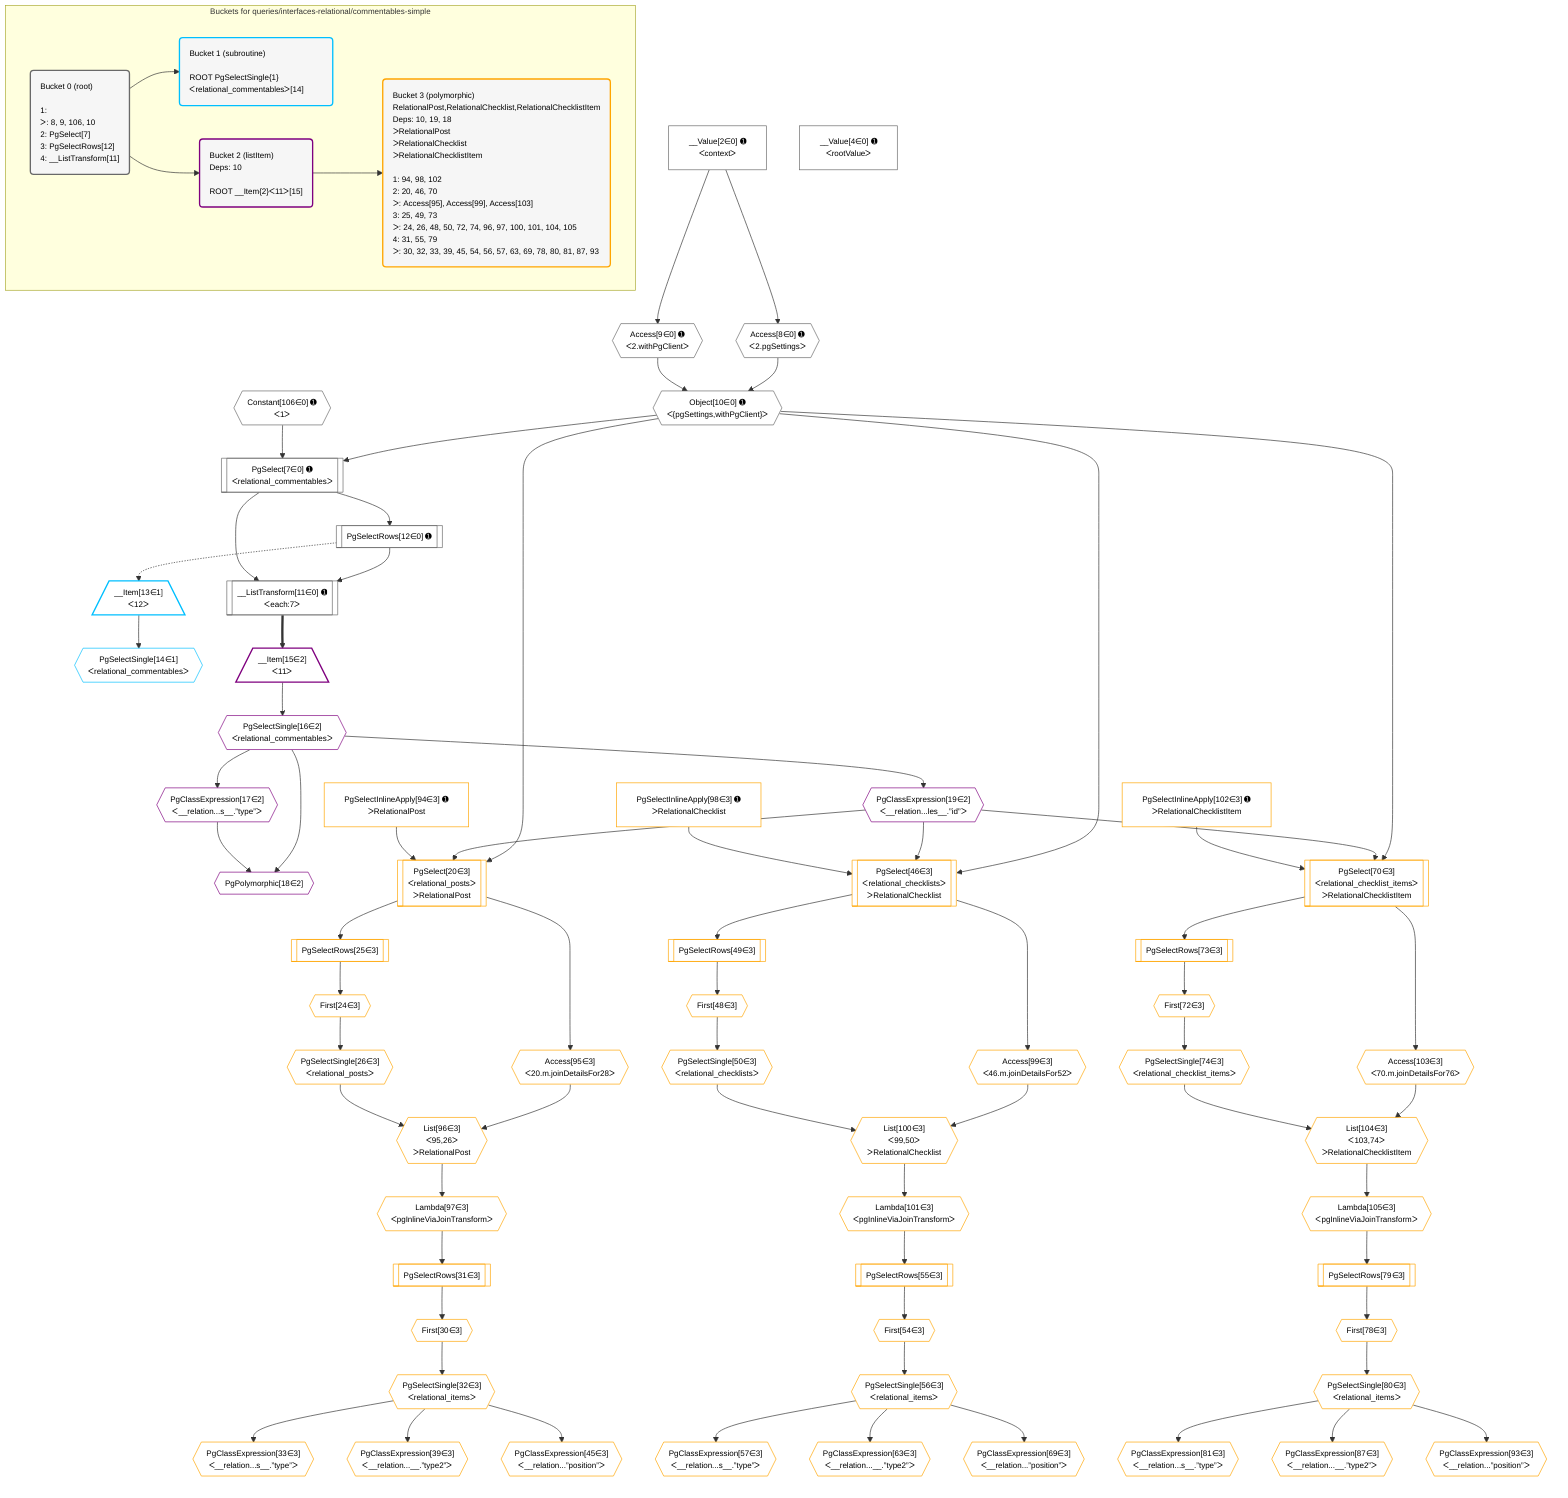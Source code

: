 %%{init: {'themeVariables': { 'fontSize': '12px'}}}%%
graph TD
    classDef path fill:#eee,stroke:#000,color:#000
    classDef plan fill:#fff,stroke-width:1px,color:#000
    classDef itemplan fill:#fff,stroke-width:2px,color:#000
    classDef unbatchedplan fill:#dff,stroke-width:1px,color:#000
    classDef sideeffectplan fill:#fcc,stroke-width:2px,color:#000
    classDef bucket fill:#f6f6f6,color:#000,stroke-width:2px,text-align:left


    %% plan dependencies
    PgSelect7[["PgSelect[7∈0] ➊<br />ᐸrelational_commentablesᐳ"]]:::plan
    Object10{{"Object[10∈0] ➊<br />ᐸ{pgSettings,withPgClient}ᐳ"}}:::plan
    Constant106{{"Constant[106∈0] ➊<br />ᐸ1ᐳ"}}:::plan
    Object10 & Constant106 --> PgSelect7
    Access8{{"Access[8∈0] ➊<br />ᐸ2.pgSettingsᐳ"}}:::plan
    Access9{{"Access[9∈0] ➊<br />ᐸ2.withPgClientᐳ"}}:::plan
    Access8 & Access9 --> Object10
    __ListTransform11[["__ListTransform[11∈0] ➊<br />ᐸeach:7ᐳ"]]:::plan
    PgSelectRows12[["PgSelectRows[12∈0] ➊"]]:::plan
    PgSelectRows12 & PgSelect7 --> __ListTransform11
    __Value2["__Value[2∈0] ➊<br />ᐸcontextᐳ"]:::plan
    __Value2 --> Access8
    __Value2 --> Access9
    PgSelect7 --> PgSelectRows12
    __Value4["__Value[4∈0] ➊<br />ᐸrootValueᐳ"]:::plan
    __Item13[/"__Item[13∈1]<br />ᐸ12ᐳ"\]:::itemplan
    PgSelectRows12 -.-> __Item13
    PgSelectSingle14{{"PgSelectSingle[14∈1]<br />ᐸrelational_commentablesᐳ"}}:::plan
    __Item13 --> PgSelectSingle14
    PgPolymorphic18{{"PgPolymorphic[18∈2]"}}:::plan
    PgSelectSingle16{{"PgSelectSingle[16∈2]<br />ᐸrelational_commentablesᐳ"}}:::plan
    PgClassExpression17{{"PgClassExpression[17∈2]<br />ᐸ__relation...s__.”type”ᐳ"}}:::plan
    PgSelectSingle16 & PgClassExpression17 --> PgPolymorphic18
    __Item15[/"__Item[15∈2]<br />ᐸ11ᐳ"\]:::itemplan
    __ListTransform11 ==> __Item15
    __Item15 --> PgSelectSingle16
    PgSelectSingle16 --> PgClassExpression17
    PgClassExpression19{{"PgClassExpression[19∈2]<br />ᐸ__relation...les__.”id”ᐳ"}}:::plan
    PgSelectSingle16 --> PgClassExpression19
    PgSelect20[["PgSelect[20∈3]<br />ᐸrelational_postsᐳ<br />ᐳRelationalPost"]]:::plan
    PgSelectInlineApply94["PgSelectInlineApply[94∈3] ➊<br />ᐳRelationalPost"]:::plan
    Object10 & PgClassExpression19 & PgSelectInlineApply94 --> PgSelect20
    PgSelect46[["PgSelect[46∈3]<br />ᐸrelational_checklistsᐳ<br />ᐳRelationalChecklist"]]:::plan
    PgSelectInlineApply98["PgSelectInlineApply[98∈3] ➊<br />ᐳRelationalChecklist"]:::plan
    Object10 & PgClassExpression19 & PgSelectInlineApply98 --> PgSelect46
    PgSelect70[["PgSelect[70∈3]<br />ᐸrelational_checklist_itemsᐳ<br />ᐳRelationalChecklistItem"]]:::plan
    PgSelectInlineApply102["PgSelectInlineApply[102∈3] ➊<br />ᐳRelationalChecklistItem"]:::plan
    Object10 & PgClassExpression19 & PgSelectInlineApply102 --> PgSelect70
    List96{{"List[96∈3]<br />ᐸ95,26ᐳ<br />ᐳRelationalPost"}}:::plan
    Access95{{"Access[95∈3]<br />ᐸ20.m.joinDetailsFor28ᐳ"}}:::plan
    PgSelectSingle26{{"PgSelectSingle[26∈3]<br />ᐸrelational_postsᐳ"}}:::plan
    Access95 & PgSelectSingle26 --> List96
    List100{{"List[100∈3]<br />ᐸ99,50ᐳ<br />ᐳRelationalChecklist"}}:::plan
    Access99{{"Access[99∈3]<br />ᐸ46.m.joinDetailsFor52ᐳ"}}:::plan
    PgSelectSingle50{{"PgSelectSingle[50∈3]<br />ᐸrelational_checklistsᐳ"}}:::plan
    Access99 & PgSelectSingle50 --> List100
    List104{{"List[104∈3]<br />ᐸ103,74ᐳ<br />ᐳRelationalChecklistItem"}}:::plan
    Access103{{"Access[103∈3]<br />ᐸ70.m.joinDetailsFor76ᐳ"}}:::plan
    PgSelectSingle74{{"PgSelectSingle[74∈3]<br />ᐸrelational_checklist_itemsᐳ"}}:::plan
    Access103 & PgSelectSingle74 --> List104
    First24{{"First[24∈3]"}}:::plan
    PgSelectRows25[["PgSelectRows[25∈3]"]]:::plan
    PgSelectRows25 --> First24
    PgSelect20 --> PgSelectRows25
    First24 --> PgSelectSingle26
    First30{{"First[30∈3]"}}:::plan
    PgSelectRows31[["PgSelectRows[31∈3]"]]:::plan
    PgSelectRows31 --> First30
    Lambda97{{"Lambda[97∈3]<br />ᐸpgInlineViaJoinTransformᐳ"}}:::plan
    Lambda97 --> PgSelectRows31
    PgSelectSingle32{{"PgSelectSingle[32∈3]<br />ᐸrelational_itemsᐳ"}}:::plan
    First30 --> PgSelectSingle32
    PgClassExpression33{{"PgClassExpression[33∈3]<br />ᐸ__relation...s__.”type”ᐳ"}}:::plan
    PgSelectSingle32 --> PgClassExpression33
    PgClassExpression39{{"PgClassExpression[39∈3]<br />ᐸ__relation...__.”type2”ᐳ"}}:::plan
    PgSelectSingle32 --> PgClassExpression39
    PgClassExpression45{{"PgClassExpression[45∈3]<br />ᐸ__relation...”position”ᐳ"}}:::plan
    PgSelectSingle32 --> PgClassExpression45
    First48{{"First[48∈3]"}}:::plan
    PgSelectRows49[["PgSelectRows[49∈3]"]]:::plan
    PgSelectRows49 --> First48
    PgSelect46 --> PgSelectRows49
    First48 --> PgSelectSingle50
    First54{{"First[54∈3]"}}:::plan
    PgSelectRows55[["PgSelectRows[55∈3]"]]:::plan
    PgSelectRows55 --> First54
    Lambda101{{"Lambda[101∈3]<br />ᐸpgInlineViaJoinTransformᐳ"}}:::plan
    Lambda101 --> PgSelectRows55
    PgSelectSingle56{{"PgSelectSingle[56∈3]<br />ᐸrelational_itemsᐳ"}}:::plan
    First54 --> PgSelectSingle56
    PgClassExpression57{{"PgClassExpression[57∈3]<br />ᐸ__relation...s__.”type”ᐳ"}}:::plan
    PgSelectSingle56 --> PgClassExpression57
    PgClassExpression63{{"PgClassExpression[63∈3]<br />ᐸ__relation...__.”type2”ᐳ"}}:::plan
    PgSelectSingle56 --> PgClassExpression63
    PgClassExpression69{{"PgClassExpression[69∈3]<br />ᐸ__relation...”position”ᐳ"}}:::plan
    PgSelectSingle56 --> PgClassExpression69
    First72{{"First[72∈3]"}}:::plan
    PgSelectRows73[["PgSelectRows[73∈3]"]]:::plan
    PgSelectRows73 --> First72
    PgSelect70 --> PgSelectRows73
    First72 --> PgSelectSingle74
    First78{{"First[78∈3]"}}:::plan
    PgSelectRows79[["PgSelectRows[79∈3]"]]:::plan
    PgSelectRows79 --> First78
    Lambda105{{"Lambda[105∈3]<br />ᐸpgInlineViaJoinTransformᐳ"}}:::plan
    Lambda105 --> PgSelectRows79
    PgSelectSingle80{{"PgSelectSingle[80∈3]<br />ᐸrelational_itemsᐳ"}}:::plan
    First78 --> PgSelectSingle80
    PgClassExpression81{{"PgClassExpression[81∈3]<br />ᐸ__relation...s__.”type”ᐳ"}}:::plan
    PgSelectSingle80 --> PgClassExpression81
    PgClassExpression87{{"PgClassExpression[87∈3]<br />ᐸ__relation...__.”type2”ᐳ"}}:::plan
    PgSelectSingle80 --> PgClassExpression87
    PgClassExpression93{{"PgClassExpression[93∈3]<br />ᐸ__relation...”position”ᐳ"}}:::plan
    PgSelectSingle80 --> PgClassExpression93
    PgSelect20 --> Access95
    List96 --> Lambda97
    PgSelect46 --> Access99
    List100 --> Lambda101
    PgSelect70 --> Access103
    List104 --> Lambda105

    %% define steps

    subgraph "Buckets for queries/interfaces-relational/commentables-simple"
    Bucket0("Bucket 0 (root)<br /><br />1: <br />ᐳ: 8, 9, 106, 10<br />2: PgSelect[7]<br />3: PgSelectRows[12]<br />4: __ListTransform[11]"):::bucket
    classDef bucket0 stroke:#696969
    class Bucket0,__Value2,__Value4,PgSelect7,Access8,Access9,Object10,__ListTransform11,PgSelectRows12,Constant106 bucket0
    Bucket1("Bucket 1 (subroutine)<br /><br />ROOT PgSelectSingle{1}ᐸrelational_commentablesᐳ[14]"):::bucket
    classDef bucket1 stroke:#00bfff
    class Bucket1,__Item13,PgSelectSingle14 bucket1
    Bucket2("Bucket 2 (listItem)<br />Deps: 10<br /><br />ROOT __Item{2}ᐸ11ᐳ[15]"):::bucket
    classDef bucket2 stroke:#7f007f
    class Bucket2,__Item15,PgSelectSingle16,PgClassExpression17,PgPolymorphic18,PgClassExpression19 bucket2
    Bucket3("Bucket 3 (polymorphic)<br />RelationalPost,RelationalChecklist,RelationalChecklistItem<br />Deps: 10, 19, 18<br />ᐳRelationalPost<br />ᐳRelationalChecklist<br />ᐳRelationalChecklistItem<br /><br />1: 94, 98, 102<br />2: 20, 46, 70<br />ᐳ: Access[95], Access[99], Access[103]<br />3: 25, 49, 73<br />ᐳ: 24, 26, 48, 50, 72, 74, 96, 97, 100, 101, 104, 105<br />4: 31, 55, 79<br />ᐳ: 30, 32, 33, 39, 45, 54, 56, 57, 63, 69, 78, 80, 81, 87, 93"):::bucket
    classDef bucket3 stroke:#ffa500
    class Bucket3,PgSelect20,First24,PgSelectRows25,PgSelectSingle26,First30,PgSelectRows31,PgSelectSingle32,PgClassExpression33,PgClassExpression39,PgClassExpression45,PgSelect46,First48,PgSelectRows49,PgSelectSingle50,First54,PgSelectRows55,PgSelectSingle56,PgClassExpression57,PgClassExpression63,PgClassExpression69,PgSelect70,First72,PgSelectRows73,PgSelectSingle74,First78,PgSelectRows79,PgSelectSingle80,PgClassExpression81,PgClassExpression87,PgClassExpression93,PgSelectInlineApply94,Access95,List96,Lambda97,PgSelectInlineApply98,Access99,List100,Lambda101,PgSelectInlineApply102,Access103,List104,Lambda105 bucket3
    Bucket0 --> Bucket1 & Bucket2
    Bucket2 --> Bucket3
    end